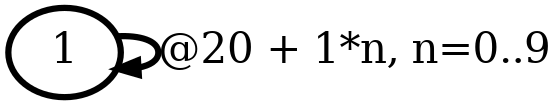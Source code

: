 digraph G {
        node [style=rounded, penwidth=3, fontsize=20, shape=oval];
        "1" -> "1" [label="@20 + 1*n, n=0..9", color=black,arrowsize=1,style=bold,penwidth=3,fontsize=20];
}
